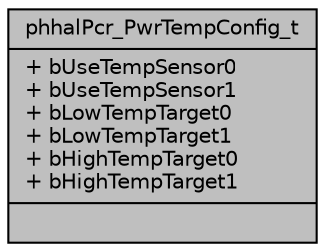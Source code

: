 digraph "phhalPcr_PwrTempConfig_t"
{
  edge [fontname="Helvetica",fontsize="10",labelfontname="Helvetica",labelfontsize="10"];
  node [fontname="Helvetica",fontsize="10",shape=record];
  Node0 [label="{phhalPcr_PwrTempConfig_t\n|+ bUseTempSensor0\l+ bUseTempSensor1\l+ bLowTempTarget0\l+ bLowTempTarget1\l+ bHighTempTarget0\l+ bHighTempTarget1\l|}",height=0.2,width=0.4,color="black", fillcolor="grey75", style="filled", fontcolor="black"];
}
